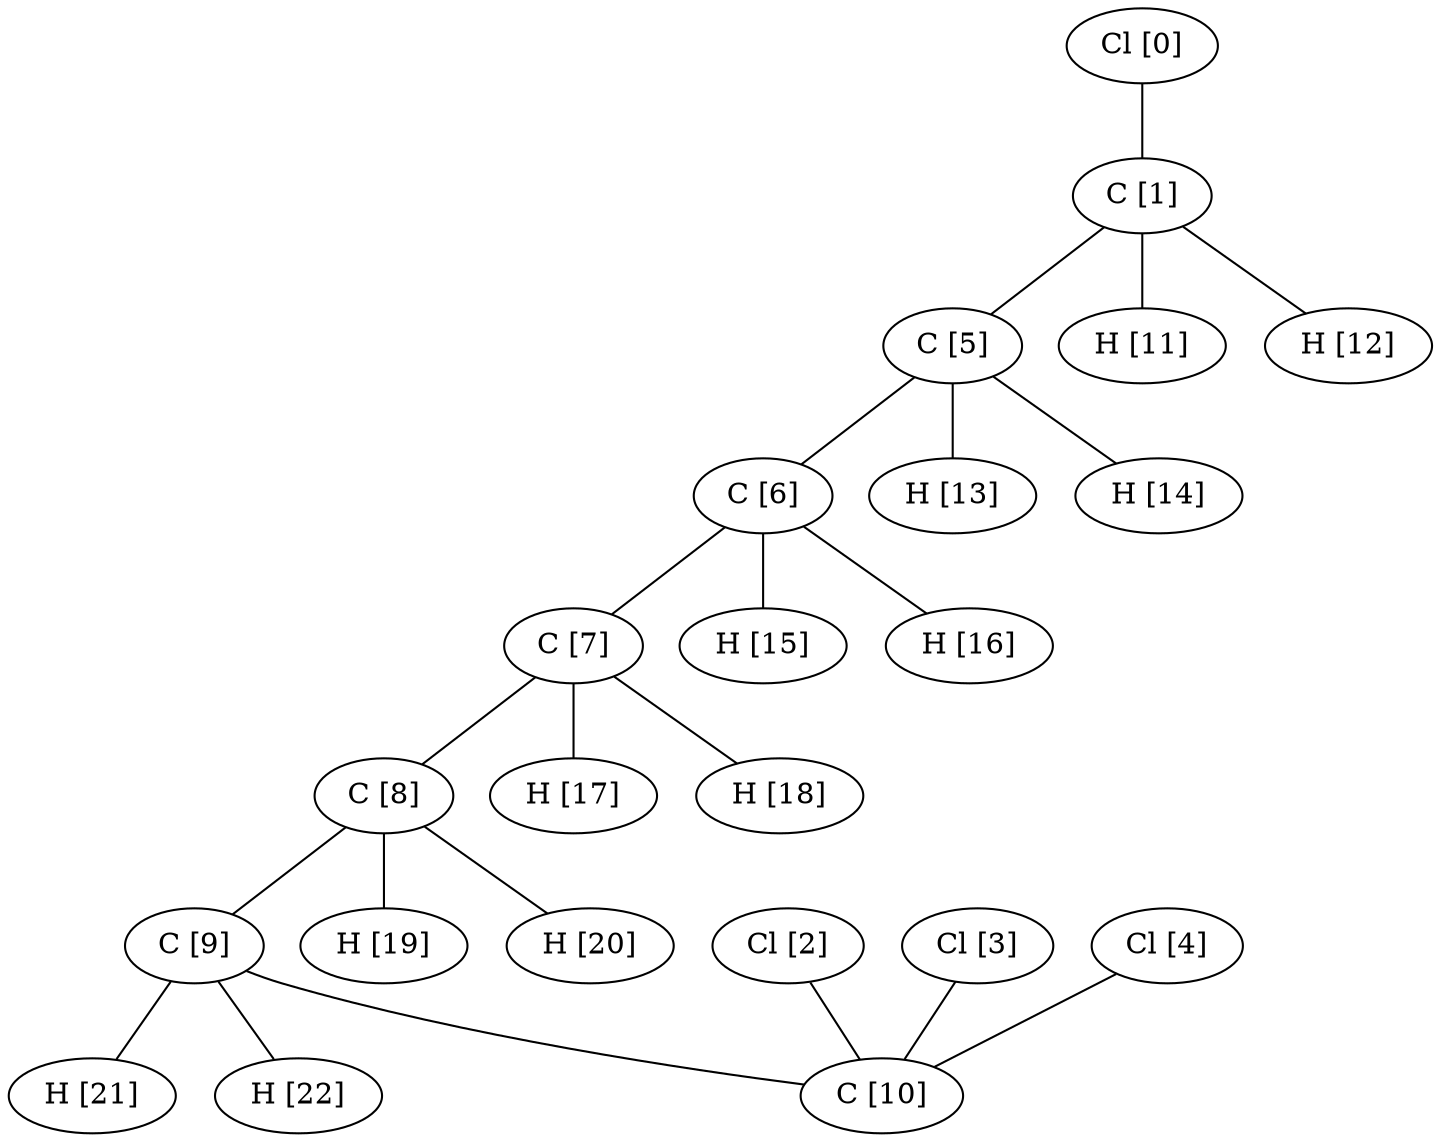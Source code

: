 graph G {
0[label="Cl [0]"];
1[label="C [1]"];
2[label="Cl [2]"];
3[label="Cl [3]"];
4[label="Cl [4]"];
5[label="C [5]"];
6[label="C [6]"];
7[label="C [7]"];
8[label="C [8]"];
9[label="C [9]"];
10[label="C [10]"];
11[label="H [11]"];
12[label="H [12]"];
13[label="H [13]"];
14[label="H [14]"];
15[label="H [15]"];
16[label="H [16]"];
17[label="H [17]"];
18[label="H [18]"];
19[label="H [19]"];
20[label="H [20]"];
21[label="H [21]"];
22[label="H [22]"];
0--1 ;
1--5 ;
1--11 ;
1--12 ;
2--10 ;
3--10 ;
4--10 ;
5--6 ;
5--13 ;
5--14 ;
6--7 ;
6--15 ;
6--16 ;
7--8 ;
7--17 ;
7--18 ;
8--9 ;
8--19 ;
8--20 ;
9--10 ;
9--21 ;
9--22 ;
}
